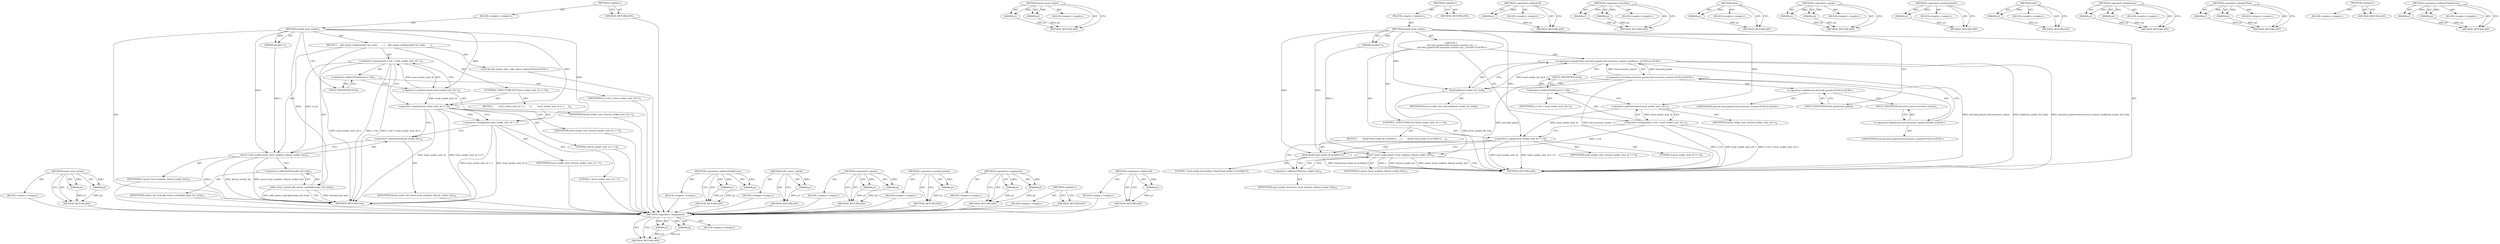 digraph "&lt;operator&gt;.indirectFieldAccess" {
vulnerable_73 [label=<(METHOD,insert_local_socket)>];
vulnerable_74 [label=<(PARAM,p1)>];
vulnerable_75 [label=<(PARAM,p2)>];
vulnerable_76 [label=<(BLOCK,&lt;empty&gt;,&lt;empty&gt;)>];
vulnerable_77 [label=<(METHOD_RETURN,ANY)>];
vulnerable_6 [label=<(METHOD,&lt;global&gt;)<SUB>1</SUB>>];
vulnerable_7 [label=<(BLOCK,&lt;empty&gt;,&lt;empty&gt;)<SUB>1</SUB>>];
vulnerable_8 [label=<(METHOD,install_local_socket)<SUB>1</SUB>>];
vulnerable_9 [label=<(PARAM,asocket* s)<SUB>1</SUB>>];
vulnerable_10 [label=<(BLOCK,{
    adb_mutex_lock(&amp;socket_list_lock);
 
    ...,{
    adb_mutex_lock(&amp;socket_list_lock);
 
    ...)<SUB>1</SUB>>];
vulnerable_11 [label="<(LOCAL,adb_mutex_lock : adb_mutex_lock)<SUB>2</SUB>>"];
vulnerable_12 [label=<(&lt;operator&gt;.assignment,s-&gt;id = local_socket_next_id++)<SUB>4</SUB>>];
vulnerable_13 [label=<(&lt;operator&gt;.indirectFieldAccess,s-&gt;id)<SUB>4</SUB>>];
vulnerable_14 [label=<(IDENTIFIER,s,s-&gt;id = local_socket_next_id++)<SUB>4</SUB>>];
vulnerable_15 [label=<(FIELD_IDENTIFIER,id,id)<SUB>4</SUB>>];
vulnerable_16 [label=<(&lt;operator&gt;.postIncrement,local_socket_next_id++)<SUB>4</SUB>>];
vulnerable_17 [label=<(IDENTIFIER,local_socket_next_id,local_socket_next_id++)<SUB>4</SUB>>];
vulnerable_18 [label=<(CONTROL_STRUCTURE,IF,if (local_socket_next_id == 0))<SUB>6</SUB>>];
vulnerable_19 [label=<(&lt;operator&gt;.equals,local_socket_next_id == 0)<SUB>6</SUB>>];
vulnerable_20 [label=<(IDENTIFIER,local_socket_next_id,local_socket_next_id == 0)<SUB>6</SUB>>];
vulnerable_21 [label=<(LITERAL,0,local_socket_next_id == 0)<SUB>6</SUB>>];
vulnerable_22 [label=<(BLOCK,{
        local_socket_next_id = 1;
     },{
        local_socket_next_id = 1;
     })<SUB>6</SUB>>];
vulnerable_23 [label=<(&lt;operator&gt;.assignment,local_socket_next_id = 1)<SUB>7</SUB>>];
vulnerable_24 [label=<(IDENTIFIER,local_socket_next_id,local_socket_next_id = 1)<SUB>7</SUB>>];
vulnerable_25 [label=<(LITERAL,1,local_socket_next_id = 1)<SUB>7</SUB>>];
vulnerable_26 [label=<(insert_local_socket,insert_local_socket(s, &amp;local_socket_list))<SUB>10</SUB>>];
vulnerable_27 [label=<(IDENTIFIER,s,insert_local_socket(s, &amp;local_socket_list))<SUB>10</SUB>>];
vulnerable_28 [label=<(&lt;operator&gt;.addressOf,&amp;local_socket_list)<SUB>10</SUB>>];
vulnerable_29 [label=<(IDENTIFIER,local_socket_list,insert_local_socket(s, &amp;local_socket_list))<SUB>10</SUB>>];
vulnerable_30 [label=<(adb_mutex_unlock,adb_mutex_unlock(&amp;socket_list_lock))<SUB>11</SUB>>];
vulnerable_31 [label=<(&lt;operator&gt;.addressOf,&amp;socket_list_lock)<SUB>11</SUB>>];
vulnerable_32 [label=<(IDENTIFIER,socket_list_lock,adb_mutex_unlock(&amp;socket_list_lock))<SUB>11</SUB>>];
vulnerable_33 [label=<(METHOD_RETURN,void)<SUB>1</SUB>>];
vulnerable_35 [label=<(METHOD_RETURN,ANY)<SUB>1</SUB>>];
vulnerable_59 [label=<(METHOD,&lt;operator&gt;.indirectFieldAccess)>];
vulnerable_60 [label=<(PARAM,p1)>];
vulnerable_61 [label=<(PARAM,p2)>];
vulnerable_62 [label=<(BLOCK,&lt;empty&gt;,&lt;empty&gt;)>];
vulnerable_63 [label=<(METHOD_RETURN,ANY)>];
vulnerable_82 [label=<(METHOD,adb_mutex_unlock)>];
vulnerable_83 [label=<(PARAM,p1)>];
vulnerable_84 [label=<(BLOCK,&lt;empty&gt;,&lt;empty&gt;)>];
vulnerable_85 [label=<(METHOD_RETURN,ANY)>];
vulnerable_68 [label=<(METHOD,&lt;operator&gt;.equals)>];
vulnerable_69 [label=<(PARAM,p1)>];
vulnerable_70 [label=<(PARAM,p2)>];
vulnerable_71 [label=<(BLOCK,&lt;empty&gt;,&lt;empty&gt;)>];
vulnerable_72 [label=<(METHOD_RETURN,ANY)>];
vulnerable_64 [label=<(METHOD,&lt;operator&gt;.postIncrement)>];
vulnerable_65 [label=<(PARAM,p1)>];
vulnerable_66 [label=<(BLOCK,&lt;empty&gt;,&lt;empty&gt;)>];
vulnerable_67 [label=<(METHOD_RETURN,ANY)>];
vulnerable_54 [label=<(METHOD,&lt;operator&gt;.assignment)>];
vulnerable_55 [label=<(PARAM,p1)>];
vulnerable_56 [label=<(PARAM,p2)>];
vulnerable_57 [label=<(BLOCK,&lt;empty&gt;,&lt;empty&gt;)>];
vulnerable_58 [label=<(METHOD_RETURN,ANY)>];
vulnerable_48 [label=<(METHOD,&lt;global&gt;)<SUB>1</SUB>>];
vulnerable_49 [label=<(BLOCK,&lt;empty&gt;,&lt;empty&gt;)>];
vulnerable_50 [label=<(METHOD_RETURN,ANY)>];
vulnerable_78 [label=<(METHOD,&lt;operator&gt;.addressOf)>];
vulnerable_79 [label=<(PARAM,p1)>];
vulnerable_80 [label=<(BLOCK,&lt;empty&gt;,&lt;empty&gt;)>];
vulnerable_81 [label=<(METHOD_RETURN,ANY)>];
fixed_78 [label=<(METHOD,&lt;operator&gt;.assignment)>];
fixed_79 [label=<(PARAM,p1)>];
fixed_80 [label=<(PARAM,p2)>];
fixed_81 [label=<(BLOCK,&lt;empty&gt;,&lt;empty&gt;)>];
fixed_82 [label=<(METHOD_RETURN,ANY)>];
fixed_101 [label=<(METHOD,insert_local_socket)>];
fixed_102 [label=<(PARAM,p1)>];
fixed_103 [label=<(PARAM,p2)>];
fixed_104 [label=<(BLOCK,&lt;empty&gt;,&lt;empty&gt;)>];
fixed_105 [label=<(METHOD_RETURN,ANY)>];
fixed_6 [label=<(METHOD,&lt;global&gt;)<SUB>1</SUB>>];
fixed_7 [label=<(BLOCK,&lt;empty&gt;,&lt;empty&gt;)<SUB>1</SUB>>];
fixed_8 [label=<(METHOD,install_local_socket)<SUB>1</SUB>>];
fixed_9 [label=<(PARAM,asocket* s)<SUB>1</SUB>>];
fixed_10 [label="<(BLOCK,{
    std::lock_guard&lt;std::recursive_mutex&gt; loc...,{
    std::lock_guard&lt;std::recursive_mutex&gt; loc...)<SUB>1</SUB>>"];
fixed_11 [label="<(&lt;operator&gt;.greaterThan,std::lock_guard&lt;std::recursive_mutex&gt; lock(loca...)<SUB>2</SUB>>"];
fixed_12 [label="<(&lt;operator&gt;.lessThan,std::lock_guard&lt;std::recursive_mutex)<SUB>2</SUB>>"];
fixed_13 [label="<(&lt;operator&gt;.fieldAccess,std::lock_guard)<SUB>2</SUB>>"];
fixed_14 [label="<(IDENTIFIER,std,std::lock_guard&lt;std::recursive_mutex)<SUB>2</SUB>>"];
fixed_15 [label=<(FIELD_IDENTIFIER,lock_guard,lock_guard)<SUB>2</SUB>>];
fixed_16 [label="<(&lt;operator&gt;.fieldAccess,std::recursive_mutex)<SUB>2</SUB>>"];
fixed_17 [label="<(IDENTIFIER,std,std::lock_guard&lt;std::recursive_mutex)<SUB>2</SUB>>"];
fixed_18 [label=<(FIELD_IDENTIFIER,recursive_mutex,recursive_mutex)<SUB>2</SUB>>];
fixed_19 [label=<(lock,lock(local_socket_list_lock))<SUB>2</SUB>>];
fixed_20 [label=<(IDENTIFIER,local_socket_list_lock,lock(local_socket_list_lock))<SUB>2</SUB>>];
fixed_21 [label=<(&lt;operator&gt;.assignment,s-&gt;id = local_socket_next_id++)<SUB>4</SUB>>];
fixed_22 [label=<(&lt;operator&gt;.indirectFieldAccess,s-&gt;id)<SUB>4</SUB>>];
fixed_23 [label=<(IDENTIFIER,s,s-&gt;id = local_socket_next_id++)<SUB>4</SUB>>];
fixed_24 [label=<(FIELD_IDENTIFIER,id,id)<SUB>4</SUB>>];
fixed_25 [label=<(&lt;operator&gt;.postIncrement,local_socket_next_id++)<SUB>4</SUB>>];
fixed_26 [label=<(IDENTIFIER,local_socket_next_id,local_socket_next_id++)<SUB>4</SUB>>];
fixed_27 [label=<(CONTROL_STRUCTURE,IF,if (local_socket_next_id == 0))<SUB>6</SUB>>];
fixed_28 [label=<(&lt;operator&gt;.equals,local_socket_next_id == 0)<SUB>6</SUB>>];
fixed_29 [label=<(IDENTIFIER,local_socket_next_id,local_socket_next_id == 0)<SUB>6</SUB>>];
fixed_30 [label=<(LITERAL,0,local_socket_next_id == 0)<SUB>6</SUB>>];
fixed_31 [label=<(BLOCK,{
        fatal(&quot;local socket id overflow&quot;);
  ...,{
        fatal(&quot;local socket id overflow&quot;);
  ...)<SUB>6</SUB>>];
fixed_32 [label=<(fatal,fatal(&quot;local socket id overflow&quot;))<SUB>7</SUB>>];
fixed_33 [label=<(LITERAL,&quot;local socket id overflow&quot;,fatal(&quot;local socket id overflow&quot;))<SUB>7</SUB>>];
fixed_34 [label=<(insert_local_socket,insert_local_socket(s, &amp;local_socket_list))<SUB>10</SUB>>];
fixed_35 [label=<(IDENTIFIER,s,insert_local_socket(s, &amp;local_socket_list))<SUB>10</SUB>>];
fixed_36 [label=<(&lt;operator&gt;.addressOf,&amp;local_socket_list)<SUB>10</SUB>>];
fixed_37 [label=<(IDENTIFIER,local_socket_list,insert_local_socket(s, &amp;local_socket_list))<SUB>10</SUB>>];
fixed_38 [label=<(METHOD_RETURN,void)<SUB>1</SUB>>];
fixed_40 [label=<(METHOD_RETURN,ANY)<SUB>1</SUB>>];
fixed_106 [label=<(METHOD,&lt;operator&gt;.addressOf)>];
fixed_107 [label=<(PARAM,p1)>];
fixed_108 [label=<(BLOCK,&lt;empty&gt;,&lt;empty&gt;)>];
fixed_109 [label=<(METHOD_RETURN,ANY)>];
fixed_64 [label=<(METHOD,&lt;operator&gt;.lessThan)>];
fixed_65 [label=<(PARAM,p1)>];
fixed_66 [label=<(PARAM,p2)>];
fixed_67 [label=<(BLOCK,&lt;empty&gt;,&lt;empty&gt;)>];
fixed_68 [label=<(METHOD_RETURN,ANY)>];
fixed_97 [label=<(METHOD,fatal)>];
fixed_98 [label=<(PARAM,p1)>];
fixed_99 [label=<(BLOCK,&lt;empty&gt;,&lt;empty&gt;)>];
fixed_100 [label=<(METHOD_RETURN,ANY)>];
fixed_92 [label=<(METHOD,&lt;operator&gt;.equals)>];
fixed_93 [label=<(PARAM,p1)>];
fixed_94 [label=<(PARAM,p2)>];
fixed_95 [label=<(BLOCK,&lt;empty&gt;,&lt;empty&gt;)>];
fixed_96 [label=<(METHOD_RETURN,ANY)>];
fixed_88 [label=<(METHOD,&lt;operator&gt;.postIncrement)>];
fixed_89 [label=<(PARAM,p1)>];
fixed_90 [label=<(BLOCK,&lt;empty&gt;,&lt;empty&gt;)>];
fixed_91 [label=<(METHOD_RETURN,ANY)>];
fixed_74 [label=<(METHOD,lock)>];
fixed_75 [label=<(PARAM,p1)>];
fixed_76 [label=<(BLOCK,&lt;empty&gt;,&lt;empty&gt;)>];
fixed_77 [label=<(METHOD_RETURN,ANY)>];
fixed_69 [label=<(METHOD,&lt;operator&gt;.fieldAccess)>];
fixed_70 [label=<(PARAM,p1)>];
fixed_71 [label=<(PARAM,p2)>];
fixed_72 [label=<(BLOCK,&lt;empty&gt;,&lt;empty&gt;)>];
fixed_73 [label=<(METHOD_RETURN,ANY)>];
fixed_59 [label=<(METHOD,&lt;operator&gt;.greaterThan)>];
fixed_60 [label=<(PARAM,p1)>];
fixed_61 [label=<(PARAM,p2)>];
fixed_62 [label=<(BLOCK,&lt;empty&gt;,&lt;empty&gt;)>];
fixed_63 [label=<(METHOD_RETURN,ANY)>];
fixed_53 [label=<(METHOD,&lt;global&gt;)<SUB>1</SUB>>];
fixed_54 [label=<(BLOCK,&lt;empty&gt;,&lt;empty&gt;)>];
fixed_55 [label=<(METHOD_RETURN,ANY)>];
fixed_83 [label=<(METHOD,&lt;operator&gt;.indirectFieldAccess)>];
fixed_84 [label=<(PARAM,p1)>];
fixed_85 [label=<(PARAM,p2)>];
fixed_86 [label=<(BLOCK,&lt;empty&gt;,&lt;empty&gt;)>];
fixed_87 [label=<(METHOD_RETURN,ANY)>];
vulnerable_73 -> vulnerable_74  [key=0, label="AST: "];
vulnerable_73 -> vulnerable_74  [key=1, label="DDG: "];
vulnerable_73 -> vulnerable_76  [key=0, label="AST: "];
vulnerable_73 -> vulnerable_75  [key=0, label="AST: "];
vulnerable_73 -> vulnerable_75  [key=1, label="DDG: "];
vulnerable_73 -> vulnerable_77  [key=0, label="AST: "];
vulnerable_73 -> vulnerable_77  [key=1, label="CFG: "];
vulnerable_74 -> vulnerable_77  [key=0, label="DDG: p1"];
vulnerable_75 -> vulnerable_77  [key=0, label="DDG: p2"];
vulnerable_76 -> fixed_78  [key=0];
vulnerable_77 -> fixed_78  [key=0];
vulnerable_6 -> vulnerable_7  [key=0, label="AST: "];
vulnerable_6 -> vulnerable_35  [key=0, label="AST: "];
vulnerable_6 -> vulnerable_35  [key=1, label="CFG: "];
vulnerable_7 -> vulnerable_8  [key=0, label="AST: "];
vulnerable_8 -> vulnerable_9  [key=0, label="AST: "];
vulnerable_8 -> vulnerable_9  [key=1, label="DDG: "];
vulnerable_8 -> vulnerable_10  [key=0, label="AST: "];
vulnerable_8 -> vulnerable_33  [key=0, label="AST: "];
vulnerable_8 -> vulnerable_15  [key=0, label="CFG: "];
vulnerable_8 -> vulnerable_26  [key=0, label="DDG: "];
vulnerable_8 -> vulnerable_30  [key=0, label="DDG: "];
vulnerable_8 -> vulnerable_16  [key=0, label="DDG: "];
vulnerable_8 -> vulnerable_19  [key=0, label="DDG: "];
vulnerable_8 -> vulnerable_23  [key=0, label="DDG: "];
vulnerable_9 -> vulnerable_26  [key=0, label="DDG: s"];
vulnerable_10 -> vulnerable_11  [key=0, label="AST: "];
vulnerable_10 -> vulnerable_12  [key=0, label="AST: "];
vulnerable_10 -> vulnerable_18  [key=0, label="AST: "];
vulnerable_10 -> vulnerable_26  [key=0, label="AST: "];
vulnerable_10 -> vulnerable_30  [key=0, label="AST: "];
vulnerable_11 -> fixed_78  [key=0];
vulnerable_12 -> vulnerable_13  [key=0, label="AST: "];
vulnerable_12 -> vulnerable_16  [key=0, label="AST: "];
vulnerable_12 -> vulnerable_19  [key=0, label="CFG: "];
vulnerable_12 -> vulnerable_33  [key=0, label="DDG: s-&gt;id"];
vulnerable_12 -> vulnerable_33  [key=1, label="DDG: local_socket_next_id++"];
vulnerable_12 -> vulnerable_33  [key=2, label="DDG: s-&gt;id = local_socket_next_id++"];
vulnerable_12 -> vulnerable_26  [key=0, label="DDG: s-&gt;id"];
vulnerable_13 -> vulnerable_14  [key=0, label="AST: "];
vulnerable_13 -> vulnerable_15  [key=0, label="AST: "];
vulnerable_13 -> vulnerable_16  [key=0, label="CFG: "];
vulnerable_14 -> fixed_78  [key=0];
vulnerable_15 -> vulnerable_13  [key=0, label="CFG: "];
vulnerable_16 -> vulnerable_17  [key=0, label="AST: "];
vulnerable_16 -> vulnerable_12  [key=0, label="CFG: "];
vulnerable_16 -> vulnerable_12  [key=1, label="DDG: local_socket_next_id"];
vulnerable_16 -> vulnerable_19  [key=0, label="DDG: local_socket_next_id"];
vulnerable_17 -> fixed_78  [key=0];
vulnerable_18 -> vulnerable_19  [key=0, label="AST: "];
vulnerable_18 -> vulnerable_22  [key=0, label="AST: "];
vulnerable_19 -> vulnerable_20  [key=0, label="AST: "];
vulnerable_19 -> vulnerable_21  [key=0, label="AST: "];
vulnerable_19 -> vulnerable_23  [key=0, label="CFG: "];
vulnerable_19 -> vulnerable_23  [key=1, label="CDG: "];
vulnerable_19 -> vulnerable_28  [key=0, label="CFG: "];
vulnerable_19 -> vulnerable_33  [key=0, label="DDG: local_socket_next_id"];
vulnerable_19 -> vulnerable_33  [key=1, label="DDG: local_socket_next_id == 0"];
vulnerable_20 -> fixed_78  [key=0];
vulnerable_21 -> fixed_78  [key=0];
vulnerable_22 -> vulnerable_23  [key=0, label="AST: "];
vulnerable_23 -> vulnerable_24  [key=0, label="AST: "];
vulnerable_23 -> vulnerable_25  [key=0, label="AST: "];
vulnerable_23 -> vulnerable_28  [key=0, label="CFG: "];
vulnerable_23 -> vulnerable_33  [key=0, label="DDG: local_socket_next_id"];
vulnerable_23 -> vulnerable_33  [key=1, label="DDG: local_socket_next_id = 1"];
vulnerable_24 -> fixed_78  [key=0];
vulnerable_25 -> fixed_78  [key=0];
vulnerable_26 -> vulnerable_27  [key=0, label="AST: "];
vulnerable_26 -> vulnerable_28  [key=0, label="AST: "];
vulnerable_26 -> vulnerable_31  [key=0, label="CFG: "];
vulnerable_26 -> vulnerable_33  [key=0, label="DDG: s"];
vulnerable_26 -> vulnerable_33  [key=1, label="DDG: &amp;local_socket_list"];
vulnerable_26 -> vulnerable_33  [key=2, label="DDG: insert_local_socket(s, &amp;local_socket_list)"];
vulnerable_27 -> fixed_78  [key=0];
vulnerable_28 -> vulnerable_29  [key=0, label="AST: "];
vulnerable_28 -> vulnerable_26  [key=0, label="CFG: "];
vulnerable_29 -> fixed_78  [key=0];
vulnerable_30 -> vulnerable_31  [key=0, label="AST: "];
vulnerable_30 -> vulnerable_33  [key=0, label="CFG: "];
vulnerable_30 -> vulnerable_33  [key=1, label="DDG: &amp;socket_list_lock"];
vulnerable_30 -> vulnerable_33  [key=2, label="DDG: adb_mutex_unlock(&amp;socket_list_lock)"];
vulnerable_31 -> vulnerable_32  [key=0, label="AST: "];
vulnerable_31 -> vulnerable_30  [key=0, label="CFG: "];
vulnerable_32 -> fixed_78  [key=0];
vulnerable_33 -> fixed_78  [key=0];
vulnerable_35 -> fixed_78  [key=0];
vulnerable_59 -> vulnerable_60  [key=0, label="AST: "];
vulnerable_59 -> vulnerable_60  [key=1, label="DDG: "];
vulnerable_59 -> vulnerable_62  [key=0, label="AST: "];
vulnerable_59 -> vulnerable_61  [key=0, label="AST: "];
vulnerable_59 -> vulnerable_61  [key=1, label="DDG: "];
vulnerable_59 -> vulnerable_63  [key=0, label="AST: "];
vulnerable_59 -> vulnerable_63  [key=1, label="CFG: "];
vulnerable_60 -> vulnerable_63  [key=0, label="DDG: p1"];
vulnerable_61 -> vulnerable_63  [key=0, label="DDG: p2"];
vulnerable_62 -> fixed_78  [key=0];
vulnerable_63 -> fixed_78  [key=0];
vulnerable_82 -> vulnerable_83  [key=0, label="AST: "];
vulnerable_82 -> vulnerable_83  [key=1, label="DDG: "];
vulnerable_82 -> vulnerable_84  [key=0, label="AST: "];
vulnerable_82 -> vulnerable_85  [key=0, label="AST: "];
vulnerable_82 -> vulnerable_85  [key=1, label="CFG: "];
vulnerable_83 -> vulnerable_85  [key=0, label="DDG: p1"];
vulnerable_84 -> fixed_78  [key=0];
vulnerable_85 -> fixed_78  [key=0];
vulnerable_68 -> vulnerable_69  [key=0, label="AST: "];
vulnerable_68 -> vulnerable_69  [key=1, label="DDG: "];
vulnerable_68 -> vulnerable_71  [key=0, label="AST: "];
vulnerable_68 -> vulnerable_70  [key=0, label="AST: "];
vulnerable_68 -> vulnerable_70  [key=1, label="DDG: "];
vulnerable_68 -> vulnerable_72  [key=0, label="AST: "];
vulnerable_68 -> vulnerable_72  [key=1, label="CFG: "];
vulnerable_69 -> vulnerable_72  [key=0, label="DDG: p1"];
vulnerable_70 -> vulnerable_72  [key=0, label="DDG: p2"];
vulnerable_71 -> fixed_78  [key=0];
vulnerable_72 -> fixed_78  [key=0];
vulnerable_64 -> vulnerable_65  [key=0, label="AST: "];
vulnerable_64 -> vulnerable_65  [key=1, label="DDG: "];
vulnerable_64 -> vulnerable_66  [key=0, label="AST: "];
vulnerable_64 -> vulnerable_67  [key=0, label="AST: "];
vulnerable_64 -> vulnerable_67  [key=1, label="CFG: "];
vulnerable_65 -> vulnerable_67  [key=0, label="DDG: p1"];
vulnerable_66 -> fixed_78  [key=0];
vulnerable_67 -> fixed_78  [key=0];
vulnerable_54 -> vulnerable_55  [key=0, label="AST: "];
vulnerable_54 -> vulnerable_55  [key=1, label="DDG: "];
vulnerable_54 -> vulnerable_57  [key=0, label="AST: "];
vulnerable_54 -> vulnerable_56  [key=0, label="AST: "];
vulnerable_54 -> vulnerable_56  [key=1, label="DDG: "];
vulnerable_54 -> vulnerable_58  [key=0, label="AST: "];
vulnerable_54 -> vulnerable_58  [key=1, label="CFG: "];
vulnerable_55 -> vulnerable_58  [key=0, label="DDG: p1"];
vulnerable_56 -> vulnerable_58  [key=0, label="DDG: p2"];
vulnerable_57 -> fixed_78  [key=0];
vulnerable_58 -> fixed_78  [key=0];
vulnerable_48 -> vulnerable_49  [key=0, label="AST: "];
vulnerable_48 -> vulnerable_50  [key=0, label="AST: "];
vulnerable_48 -> vulnerable_50  [key=1, label="CFG: "];
vulnerable_49 -> fixed_78  [key=0];
vulnerable_50 -> fixed_78  [key=0];
vulnerable_78 -> vulnerable_79  [key=0, label="AST: "];
vulnerable_78 -> vulnerable_79  [key=1, label="DDG: "];
vulnerable_78 -> vulnerable_80  [key=0, label="AST: "];
vulnerable_78 -> vulnerable_81  [key=0, label="AST: "];
vulnerable_78 -> vulnerable_81  [key=1, label="CFG: "];
vulnerable_79 -> vulnerable_81  [key=0, label="DDG: p1"];
vulnerable_80 -> fixed_78  [key=0];
vulnerable_81 -> fixed_78  [key=0];
fixed_78 -> fixed_79  [key=0, label="AST: "];
fixed_78 -> fixed_79  [key=1, label="DDG: "];
fixed_78 -> fixed_81  [key=0, label="AST: "];
fixed_78 -> fixed_80  [key=0, label="AST: "];
fixed_78 -> fixed_80  [key=1, label="DDG: "];
fixed_78 -> fixed_82  [key=0, label="AST: "];
fixed_78 -> fixed_82  [key=1, label="CFG: "];
fixed_79 -> fixed_82  [key=0, label="DDG: p1"];
fixed_80 -> fixed_82  [key=0, label="DDG: p2"];
fixed_101 -> fixed_102  [key=0, label="AST: "];
fixed_101 -> fixed_102  [key=1, label="DDG: "];
fixed_101 -> fixed_104  [key=0, label="AST: "];
fixed_101 -> fixed_103  [key=0, label="AST: "];
fixed_101 -> fixed_103  [key=1, label="DDG: "];
fixed_101 -> fixed_105  [key=0, label="AST: "];
fixed_101 -> fixed_105  [key=1, label="CFG: "];
fixed_102 -> fixed_105  [key=0, label="DDG: p1"];
fixed_103 -> fixed_105  [key=0, label="DDG: p2"];
fixed_6 -> fixed_7  [key=0, label="AST: "];
fixed_6 -> fixed_40  [key=0, label="AST: "];
fixed_6 -> fixed_40  [key=1, label="CFG: "];
fixed_7 -> fixed_8  [key=0, label="AST: "];
fixed_8 -> fixed_9  [key=0, label="AST: "];
fixed_8 -> fixed_9  [key=1, label="DDG: "];
fixed_8 -> fixed_10  [key=0, label="AST: "];
fixed_8 -> fixed_38  [key=0, label="AST: "];
fixed_8 -> fixed_15  [key=0, label="CFG: "];
fixed_8 -> fixed_34  [key=0, label="DDG: "];
fixed_8 -> fixed_19  [key=0, label="DDG: "];
fixed_8 -> fixed_25  [key=0, label="DDG: "];
fixed_8 -> fixed_28  [key=0, label="DDG: "];
fixed_8 -> fixed_32  [key=0, label="DDG: "];
fixed_9 -> fixed_34  [key=0, label="DDG: s"];
fixed_10 -> fixed_11  [key=0, label="AST: "];
fixed_10 -> fixed_21  [key=0, label="AST: "];
fixed_10 -> fixed_27  [key=0, label="AST: "];
fixed_10 -> fixed_34  [key=0, label="AST: "];
fixed_11 -> fixed_12  [key=0, label="AST: "];
fixed_11 -> fixed_19  [key=0, label="AST: "];
fixed_11 -> fixed_24  [key=0, label="CFG: "];
fixed_11 -> fixed_38  [key=0, label="DDG: std::lock_guard&lt;std::recursive_mutex"];
fixed_11 -> fixed_38  [key=1, label="DDG: lock(local_socket_list_lock)"];
fixed_11 -> fixed_38  [key=2, label="DDG: std::lock_guard&lt;std::recursive_mutex&gt; lock(local_socket_list_lock)"];
fixed_12 -> fixed_13  [key=0, label="AST: "];
fixed_12 -> fixed_16  [key=0, label="AST: "];
fixed_12 -> fixed_19  [key=0, label="CFG: "];
fixed_12 -> fixed_38  [key=0, label="DDG: std::lock_guard"];
fixed_12 -> fixed_38  [key=1, label="DDG: std::recursive_mutex"];
fixed_12 -> fixed_11  [key=0, label="DDG: std::lock_guard"];
fixed_12 -> fixed_11  [key=1, label="DDG: std::recursive_mutex"];
fixed_13 -> fixed_14  [key=0, label="AST: "];
fixed_13 -> fixed_15  [key=0, label="AST: "];
fixed_13 -> fixed_18  [key=0, label="CFG: "];
fixed_15 -> fixed_13  [key=0, label="CFG: "];
fixed_16 -> fixed_17  [key=0, label="AST: "];
fixed_16 -> fixed_18  [key=0, label="AST: "];
fixed_16 -> fixed_12  [key=0, label="CFG: "];
fixed_18 -> fixed_16  [key=0, label="CFG: "];
fixed_19 -> fixed_20  [key=0, label="AST: "];
fixed_19 -> fixed_11  [key=0, label="CFG: "];
fixed_19 -> fixed_11  [key=1, label="DDG: local_socket_list_lock"];
fixed_19 -> fixed_38  [key=0, label="DDG: local_socket_list_lock"];
fixed_21 -> fixed_22  [key=0, label="AST: "];
fixed_21 -> fixed_25  [key=0, label="AST: "];
fixed_21 -> fixed_28  [key=0, label="CFG: "];
fixed_21 -> fixed_38  [key=0, label="DDG: s-&gt;id"];
fixed_21 -> fixed_38  [key=1, label="DDG: local_socket_next_id++"];
fixed_21 -> fixed_38  [key=2, label="DDG: s-&gt;id = local_socket_next_id++"];
fixed_21 -> fixed_34  [key=0, label="DDG: s-&gt;id"];
fixed_22 -> fixed_23  [key=0, label="AST: "];
fixed_22 -> fixed_24  [key=0, label="AST: "];
fixed_22 -> fixed_25  [key=0, label="CFG: "];
fixed_24 -> fixed_22  [key=0, label="CFG: "];
fixed_25 -> fixed_26  [key=0, label="AST: "];
fixed_25 -> fixed_21  [key=0, label="CFG: "];
fixed_25 -> fixed_21  [key=1, label="DDG: local_socket_next_id"];
fixed_25 -> fixed_28  [key=0, label="DDG: local_socket_next_id"];
fixed_27 -> fixed_28  [key=0, label="AST: "];
fixed_27 -> fixed_31  [key=0, label="AST: "];
fixed_28 -> fixed_29  [key=0, label="AST: "];
fixed_28 -> fixed_30  [key=0, label="AST: "];
fixed_28 -> fixed_32  [key=0, label="CFG: "];
fixed_28 -> fixed_32  [key=1, label="CDG: "];
fixed_28 -> fixed_36  [key=0, label="CFG: "];
fixed_28 -> fixed_38  [key=0, label="DDG: local_socket_next_id"];
fixed_28 -> fixed_38  [key=1, label="DDG: local_socket_next_id == 0"];
fixed_31 -> fixed_32  [key=0, label="AST: "];
fixed_32 -> fixed_33  [key=0, label="AST: "];
fixed_32 -> fixed_36  [key=0, label="CFG: "];
fixed_32 -> fixed_38  [key=0, label="DDG: fatal(&quot;local socket id overflow&quot;)"];
fixed_34 -> fixed_35  [key=0, label="AST: "];
fixed_34 -> fixed_36  [key=0, label="AST: "];
fixed_34 -> fixed_38  [key=0, label="CFG: "];
fixed_34 -> fixed_38  [key=1, label="DDG: s"];
fixed_34 -> fixed_38  [key=2, label="DDG: &amp;local_socket_list"];
fixed_34 -> fixed_38  [key=3, label="DDG: insert_local_socket(s, &amp;local_socket_list)"];
fixed_36 -> fixed_37  [key=0, label="AST: "];
fixed_36 -> fixed_34  [key=0, label="CFG: "];
fixed_106 -> fixed_107  [key=0, label="AST: "];
fixed_106 -> fixed_107  [key=1, label="DDG: "];
fixed_106 -> fixed_108  [key=0, label="AST: "];
fixed_106 -> fixed_109  [key=0, label="AST: "];
fixed_106 -> fixed_109  [key=1, label="CFG: "];
fixed_107 -> fixed_109  [key=0, label="DDG: p1"];
fixed_64 -> fixed_65  [key=0, label="AST: "];
fixed_64 -> fixed_65  [key=1, label="DDG: "];
fixed_64 -> fixed_67  [key=0, label="AST: "];
fixed_64 -> fixed_66  [key=0, label="AST: "];
fixed_64 -> fixed_66  [key=1, label="DDG: "];
fixed_64 -> fixed_68  [key=0, label="AST: "];
fixed_64 -> fixed_68  [key=1, label="CFG: "];
fixed_65 -> fixed_68  [key=0, label="DDG: p1"];
fixed_66 -> fixed_68  [key=0, label="DDG: p2"];
fixed_97 -> fixed_98  [key=0, label="AST: "];
fixed_97 -> fixed_98  [key=1, label="DDG: "];
fixed_97 -> fixed_99  [key=0, label="AST: "];
fixed_97 -> fixed_100  [key=0, label="AST: "];
fixed_97 -> fixed_100  [key=1, label="CFG: "];
fixed_98 -> fixed_100  [key=0, label="DDG: p1"];
fixed_92 -> fixed_93  [key=0, label="AST: "];
fixed_92 -> fixed_93  [key=1, label="DDG: "];
fixed_92 -> fixed_95  [key=0, label="AST: "];
fixed_92 -> fixed_94  [key=0, label="AST: "];
fixed_92 -> fixed_94  [key=1, label="DDG: "];
fixed_92 -> fixed_96  [key=0, label="AST: "];
fixed_92 -> fixed_96  [key=1, label="CFG: "];
fixed_93 -> fixed_96  [key=0, label="DDG: p1"];
fixed_94 -> fixed_96  [key=0, label="DDG: p2"];
fixed_88 -> fixed_89  [key=0, label="AST: "];
fixed_88 -> fixed_89  [key=1, label="DDG: "];
fixed_88 -> fixed_90  [key=0, label="AST: "];
fixed_88 -> fixed_91  [key=0, label="AST: "];
fixed_88 -> fixed_91  [key=1, label="CFG: "];
fixed_89 -> fixed_91  [key=0, label="DDG: p1"];
fixed_74 -> fixed_75  [key=0, label="AST: "];
fixed_74 -> fixed_75  [key=1, label="DDG: "];
fixed_74 -> fixed_76  [key=0, label="AST: "];
fixed_74 -> fixed_77  [key=0, label="AST: "];
fixed_74 -> fixed_77  [key=1, label="CFG: "];
fixed_75 -> fixed_77  [key=0, label="DDG: p1"];
fixed_69 -> fixed_70  [key=0, label="AST: "];
fixed_69 -> fixed_70  [key=1, label="DDG: "];
fixed_69 -> fixed_72  [key=0, label="AST: "];
fixed_69 -> fixed_71  [key=0, label="AST: "];
fixed_69 -> fixed_71  [key=1, label="DDG: "];
fixed_69 -> fixed_73  [key=0, label="AST: "];
fixed_69 -> fixed_73  [key=1, label="CFG: "];
fixed_70 -> fixed_73  [key=0, label="DDG: p1"];
fixed_71 -> fixed_73  [key=0, label="DDG: p2"];
fixed_59 -> fixed_60  [key=0, label="AST: "];
fixed_59 -> fixed_60  [key=1, label="DDG: "];
fixed_59 -> fixed_62  [key=0, label="AST: "];
fixed_59 -> fixed_61  [key=0, label="AST: "];
fixed_59 -> fixed_61  [key=1, label="DDG: "];
fixed_59 -> fixed_63  [key=0, label="AST: "];
fixed_59 -> fixed_63  [key=1, label="CFG: "];
fixed_60 -> fixed_63  [key=0, label="DDG: p1"];
fixed_61 -> fixed_63  [key=0, label="DDG: p2"];
fixed_53 -> fixed_54  [key=0, label="AST: "];
fixed_53 -> fixed_55  [key=0, label="AST: "];
fixed_53 -> fixed_55  [key=1, label="CFG: "];
fixed_83 -> fixed_84  [key=0, label="AST: "];
fixed_83 -> fixed_84  [key=1, label="DDG: "];
fixed_83 -> fixed_86  [key=0, label="AST: "];
fixed_83 -> fixed_85  [key=0, label="AST: "];
fixed_83 -> fixed_85  [key=1, label="DDG: "];
fixed_83 -> fixed_87  [key=0, label="AST: "];
fixed_83 -> fixed_87  [key=1, label="CFG: "];
fixed_84 -> fixed_87  [key=0, label="DDG: p1"];
fixed_85 -> fixed_87  [key=0, label="DDG: p2"];
}

